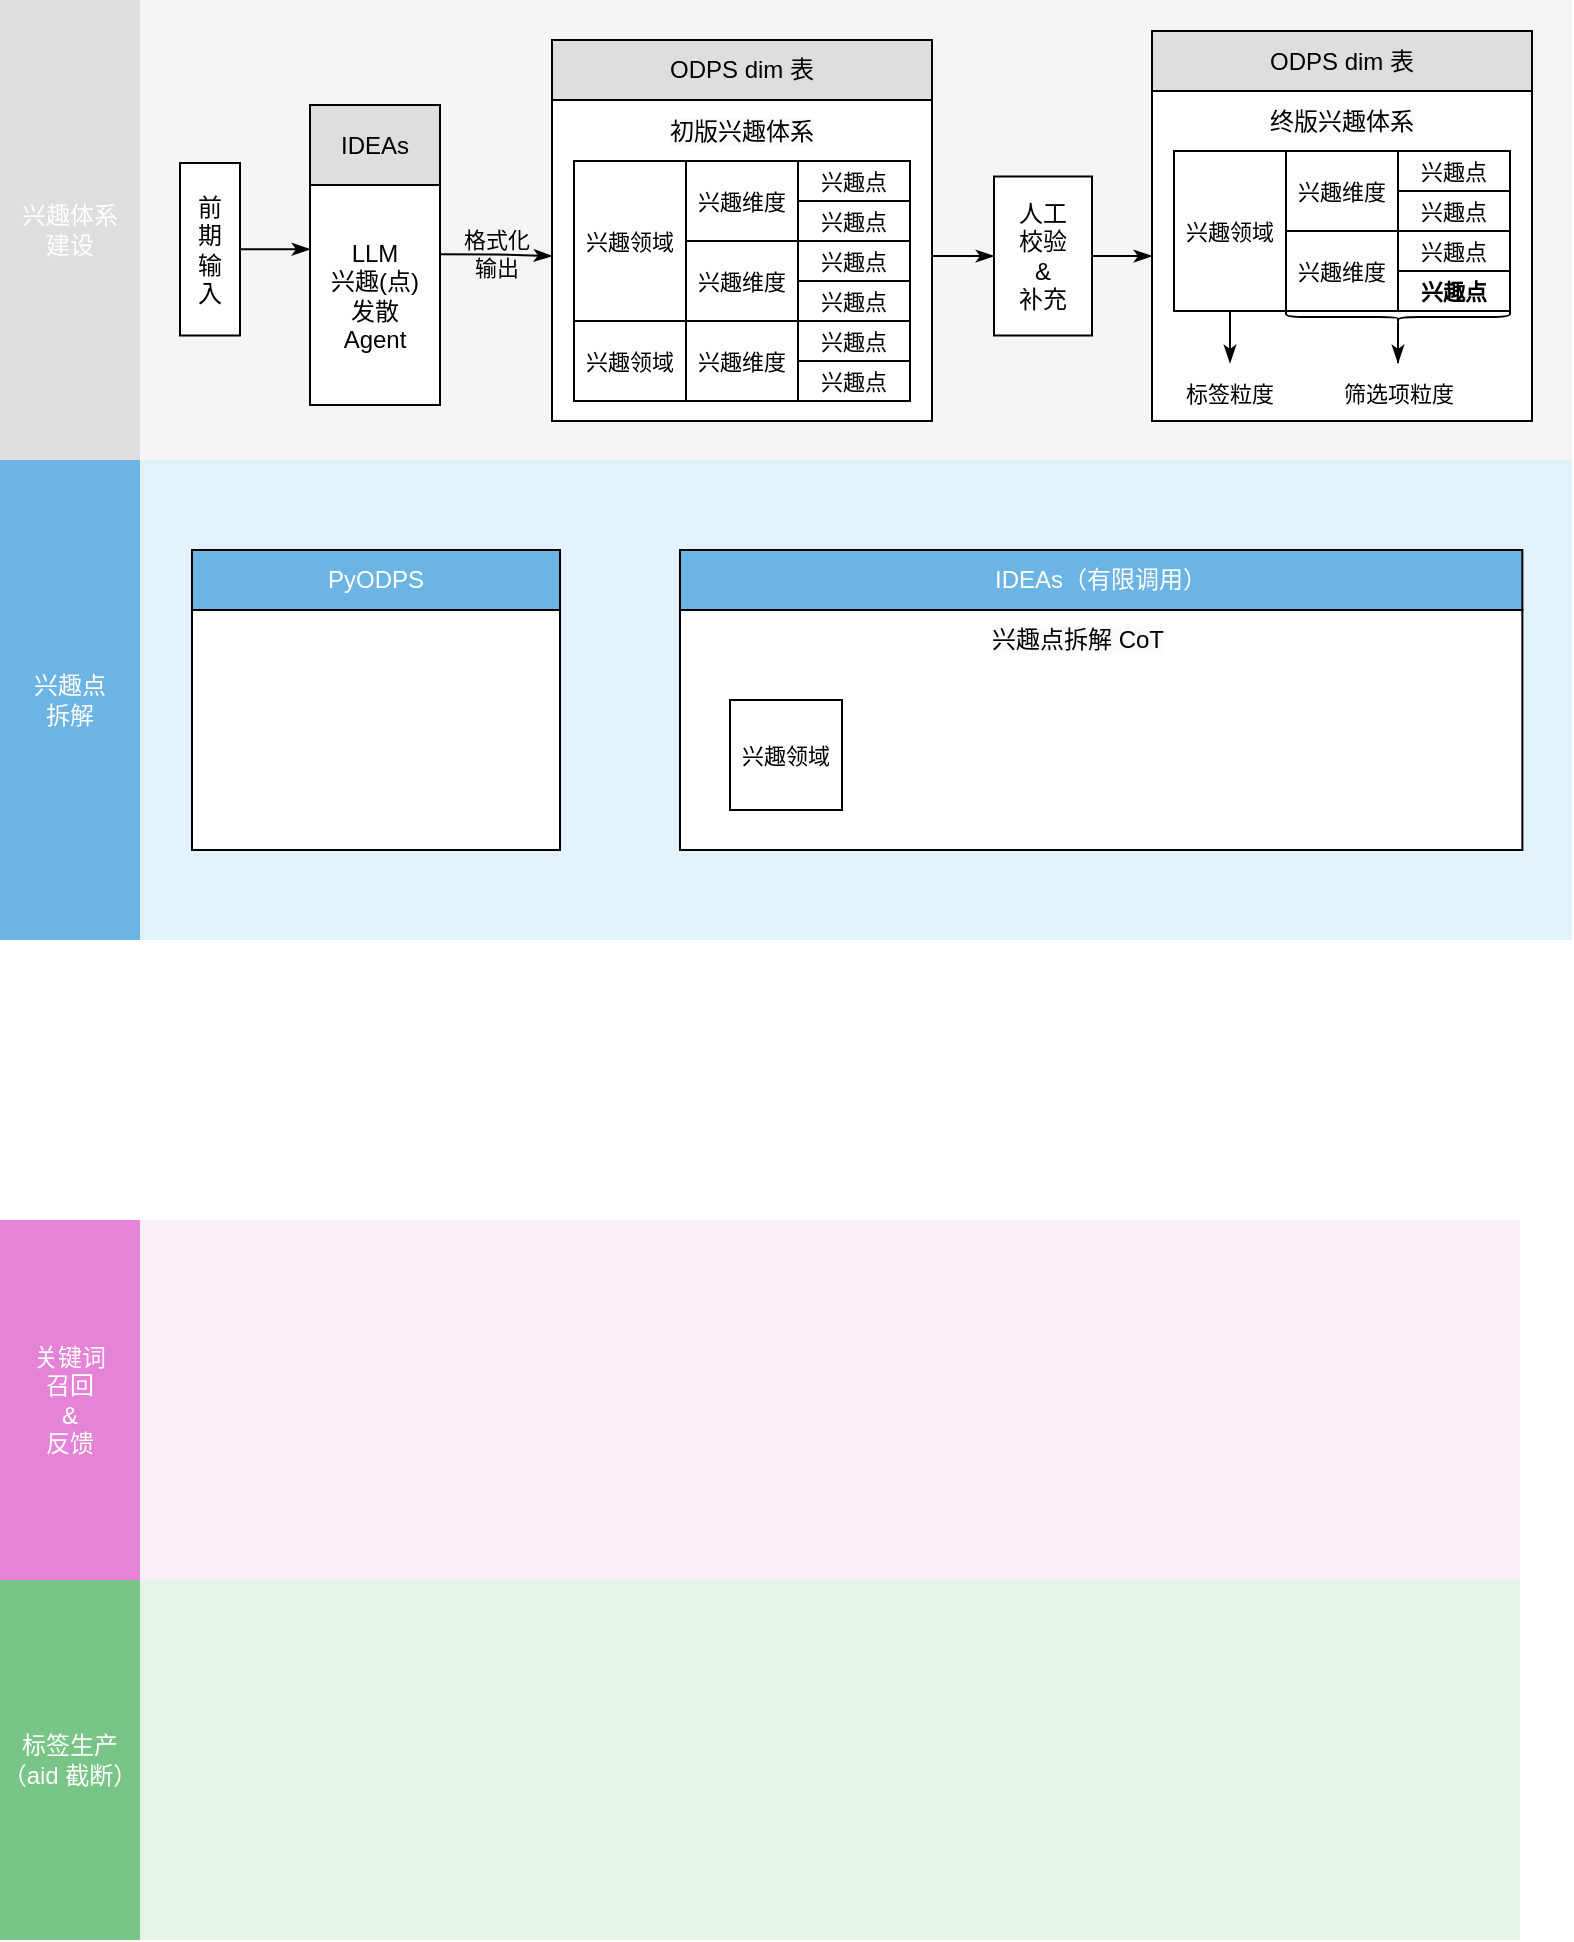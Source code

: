 <mxfile version="24.8.6">
  <diagram name="第 1 页" id="VoQEFsDsQSayohb0JOBL">
    <mxGraphModel dx="1004" dy="565" grid="1" gridSize="10" guides="1" tooltips="1" connect="1" arrows="1" fold="1" page="1" pageScale="1" pageWidth="827" pageHeight="1169" math="0" shadow="0">
      <root>
        <mxCell id="0" />
        <mxCell id="1" parent="0" />
        <mxCell id="u1aqPMmCXMGFX70TY736-70" value="" style="group" vertex="1" connectable="0" parent="1">
          <mxGeometry x="34" y="240" width="786" height="240" as="geometry" />
        </mxCell>
        <mxCell id="u1aqPMmCXMGFX70TY736-41" value="" style="rounded=0;whiteSpace=wrap;html=1;fillColor=#E3F2FA;strokeColor=none;fillStyle=auto;" vertex="1" parent="u1aqPMmCXMGFX70TY736-70">
          <mxGeometry width="786" height="240" as="geometry" />
        </mxCell>
        <mxCell id="u1aqPMmCXMGFX70TY736-42" value="兴趣点&lt;div&gt;拆解&lt;/div&gt;" style="rounded=0;whiteSpace=wrap;html=1;strokeColor=none;fillColor=#6CB4E3;fontColor=#FFFFFF;" vertex="1" parent="u1aqPMmCXMGFX70TY736-70">
          <mxGeometry width="70" height="240" as="geometry" />
        </mxCell>
        <mxCell id="u1aqPMmCXMGFX70TY736-69" value="IDEAs（有限调用）" style="rounded=0;whiteSpace=wrap;html=1;strokeColor=default;fillColor=#6CB4E3;fontColor=#FFFFFF;" vertex="1" parent="u1aqPMmCXMGFX70TY736-70">
          <mxGeometry x="340" y="45" width="421.18" height="30" as="geometry" />
        </mxCell>
        <mxCell id="u1aqPMmCXMGFX70TY736-47" value="" style="rounded=0;whiteSpace=wrap;html=1;" vertex="1" parent="u1aqPMmCXMGFX70TY736-70">
          <mxGeometry x="340" y="75" width="421.18" height="120" as="geometry" />
        </mxCell>
        <mxCell id="u1aqPMmCXMGFX70TY736-48" value="&lt;span style=&quot;font-size: 12px; background-color: rgb(251, 251, 251);&quot;&gt;兴趣点拆解 CoT&lt;/span&gt;" style="text;html=1;align=center;verticalAlign=middle;whiteSpace=wrap;rounded=0;fontFamily=Helvetica;fontSize=11;fontColor=default;labelBackgroundColor=default;" vertex="1" parent="u1aqPMmCXMGFX70TY736-70">
          <mxGeometry x="469.79" y="75" width="138.067" height="30" as="geometry" />
        </mxCell>
        <mxCell id="u1aqPMmCXMGFX70TY736-71" value="PyODPS" style="rounded=0;whiteSpace=wrap;html=1;strokeColor=default;fillColor=#6CB4E3;fontColor=#FFFFFF;" vertex="1" parent="u1aqPMmCXMGFX70TY736-70">
          <mxGeometry x="96" y="45" width="184" height="30" as="geometry" />
        </mxCell>
        <mxCell id="u1aqPMmCXMGFX70TY736-72" value="" style="rounded=0;whiteSpace=wrap;html=1;" vertex="1" parent="u1aqPMmCXMGFX70TY736-70">
          <mxGeometry x="96" y="75" width="184" height="120" as="geometry" />
        </mxCell>
        <mxCell id="u1aqPMmCXMGFX70TY736-94" value="兴趣领域" style="rounded=0;whiteSpace=wrap;html=1;fontFamily=Helvetica;fontSize=11;fontColor=default;labelBackgroundColor=default;" vertex="1" parent="u1aqPMmCXMGFX70TY736-70">
          <mxGeometry x="365" y="120" width="56" height="55" as="geometry" />
        </mxCell>
        <mxCell id="u1aqPMmCXMGFX70TY736-66" value="" style="group" vertex="1" connectable="0" parent="1">
          <mxGeometry x="34" y="10" width="786" height="230" as="geometry" />
        </mxCell>
        <mxCell id="u1aqPMmCXMGFX70TY736-4" value="" style="rounded=0;whiteSpace=wrap;html=1;fillColor=#f5f5f5;fontColor=#333333;strokeColor=none;" vertex="1" parent="u1aqPMmCXMGFX70TY736-66">
          <mxGeometry width="786" height="230.0" as="geometry" />
        </mxCell>
        <mxCell id="u1aqPMmCXMGFX70TY736-3" value="兴趣体系&lt;div&gt;建设&lt;/div&gt;" style="rounded=0;whiteSpace=wrap;html=1;strokeColor=none;fillColor=#DEDEDE;fontColor=#FFFFFF;" vertex="1" parent="u1aqPMmCXMGFX70TY736-66">
          <mxGeometry width="70" height="230.0" as="geometry" />
        </mxCell>
        <mxCell id="u1aqPMmCXMGFX70TY736-68" value="ODPS dim 表" style="rounded=0;whiteSpace=wrap;html=1;strokeColor=default;fillColor=#DEDEDE;fontColor=#000000;" vertex="1" parent="u1aqPMmCXMGFX70TY736-66">
          <mxGeometry x="576" y="15.5" width="190" height="30" as="geometry" />
        </mxCell>
        <mxCell id="u1aqPMmCXMGFX70TY736-26" value="" style="rounded=0;whiteSpace=wrap;html=1;" vertex="1" parent="u1aqPMmCXMGFX70TY736-66">
          <mxGeometry x="576" y="45.5" width="190" height="165" as="geometry" />
        </mxCell>
        <mxCell id="u1aqPMmCXMGFX70TY736-27" value="&lt;span style=&quot;font-size: 12px; background-color: rgb(251, 251, 251);&quot;&gt;终版兴趣体系&lt;/span&gt;" style="text;html=1;align=center;verticalAlign=middle;whiteSpace=wrap;rounded=0;fontFamily=Helvetica;fontSize=11;fontColor=default;labelBackgroundColor=default;" vertex="1" parent="u1aqPMmCXMGFX70TY736-66">
          <mxGeometry x="579.25" y="45.5" width="183.5" height="30" as="geometry" />
        </mxCell>
        <mxCell id="u1aqPMmCXMGFX70TY736-50" value="" style="edgeStyle=orthogonalEdgeStyle;shape=connector;rounded=0;orthogonalLoop=1;jettySize=auto;html=1;strokeColor=default;align=center;verticalAlign=middle;fontFamily=Helvetica;fontSize=11;fontColor=default;labelBackgroundColor=default;endArrow=classicThin;endFill=1;" edge="1" parent="u1aqPMmCXMGFX70TY736-66" source="u1aqPMmCXMGFX70TY736-28" target="u1aqPMmCXMGFX70TY736-51">
          <mxGeometry relative="1" as="geometry">
            <mxPoint x="615" y="185.5" as="targetPoint" />
          </mxGeometry>
        </mxCell>
        <mxCell id="u1aqPMmCXMGFX70TY736-28" value="兴趣领域" style="rounded=0;whiteSpace=wrap;html=1;fontFamily=Helvetica;fontSize=11;fontColor=default;labelBackgroundColor=default;" vertex="1" parent="u1aqPMmCXMGFX70TY736-66">
          <mxGeometry x="587" y="75.5" width="56" height="80" as="geometry" />
        </mxCell>
        <mxCell id="u1aqPMmCXMGFX70TY736-29" value="兴趣维度" style="rounded=0;whiteSpace=wrap;html=1;fontFamily=Helvetica;fontSize=11;fontColor=default;labelBackgroundColor=default;" vertex="1" parent="u1aqPMmCXMGFX70TY736-66">
          <mxGeometry x="643" y="75.5" width="56" height="40" as="geometry" />
        </mxCell>
        <mxCell id="u1aqPMmCXMGFX70TY736-30" value="兴趣点" style="rounded=0;whiteSpace=wrap;html=1;fontFamily=Helvetica;fontSize=11;fontColor=default;labelBackgroundColor=default;" vertex="1" parent="u1aqPMmCXMGFX70TY736-66">
          <mxGeometry x="699" y="75.5" width="56" height="20" as="geometry" />
        </mxCell>
        <mxCell id="u1aqPMmCXMGFX70TY736-31" value="兴趣维度" style="rounded=0;whiteSpace=wrap;html=1;fontFamily=Helvetica;fontSize=11;fontColor=default;labelBackgroundColor=default;" vertex="1" parent="u1aqPMmCXMGFX70TY736-66">
          <mxGeometry x="643" y="115.5" width="56" height="40" as="geometry" />
        </mxCell>
        <mxCell id="u1aqPMmCXMGFX70TY736-32" value="兴趣点" style="rounded=0;whiteSpace=wrap;html=1;fontFamily=Helvetica;fontSize=11;fontColor=default;labelBackgroundColor=default;" vertex="1" parent="u1aqPMmCXMGFX70TY736-66">
          <mxGeometry x="699" y="95.5" width="56" height="20" as="geometry" />
        </mxCell>
        <mxCell id="u1aqPMmCXMGFX70TY736-33" value="兴趣点" style="rounded=0;whiteSpace=wrap;html=1;fontFamily=Helvetica;fontSize=11;fontColor=default;labelBackgroundColor=default;" vertex="1" parent="u1aqPMmCXMGFX70TY736-66">
          <mxGeometry x="699" y="115.5" width="56" height="20" as="geometry" />
        </mxCell>
        <mxCell id="u1aqPMmCXMGFX70TY736-34" value="兴趣点" style="rounded=0;whiteSpace=wrap;html=1;fontFamily=Helvetica;fontSize=11;fontColor=default;labelBackgroundColor=default;fontStyle=1" vertex="1" parent="u1aqPMmCXMGFX70TY736-66">
          <mxGeometry x="699" y="135.5" width="56" height="20" as="geometry" />
        </mxCell>
        <mxCell id="u1aqPMmCXMGFX70TY736-51" value="标签粒度" style="text;html=1;align=center;verticalAlign=middle;whiteSpace=wrap;rounded=0;fontFamily=Helvetica;fontSize=11;fontColor=default;labelBackgroundColor=none;fillColor=none;" vertex="1" parent="u1aqPMmCXMGFX70TY736-66">
          <mxGeometry x="585" y="181.5" width="60" height="30" as="geometry" />
        </mxCell>
        <mxCell id="u1aqPMmCXMGFX70TY736-56" value="" style="edgeStyle=orthogonalEdgeStyle;shape=connector;rounded=0;orthogonalLoop=1;jettySize=auto;html=1;strokeColor=default;align=center;verticalAlign=middle;fontFamily=Helvetica;fontSize=11;fontColor=default;labelBackgroundColor=default;endArrow=classicThin;endFill=1;entryX=0.5;entryY=0;entryDx=0;entryDy=0;" edge="1" parent="u1aqPMmCXMGFX70TY736-66" source="u1aqPMmCXMGFX70TY736-52" target="u1aqPMmCXMGFX70TY736-55">
          <mxGeometry relative="1" as="geometry" />
        </mxCell>
        <mxCell id="u1aqPMmCXMGFX70TY736-52" value="" style="shape=curlyBracket;whiteSpace=wrap;html=1;rounded=1;flipH=1;labelPosition=right;verticalLabelPosition=middle;align=left;verticalAlign=middle;fontFamily=Helvetica;fontSize=11;fontColor=default;labelBackgroundColor=default;rotation=90;" vertex="1" parent="u1aqPMmCXMGFX70TY736-66">
          <mxGeometry x="696" y="102.5" width="6" height="112" as="geometry" />
        </mxCell>
        <mxCell id="u1aqPMmCXMGFX70TY736-55" value="筛选项&lt;span style=&quot;background-color: initial;&quot;&gt;粒度&lt;/span&gt;" style="text;html=1;align=center;verticalAlign=middle;whiteSpace=wrap;rounded=0;fontFamily=Helvetica;fontSize=11;fontColor=default;labelBackgroundColor=none;fillColor=none;" vertex="1" parent="u1aqPMmCXMGFX70TY736-66">
          <mxGeometry x="667.5" y="181.5" width="63" height="30" as="geometry" />
        </mxCell>
        <mxCell id="u1aqPMmCXMGFX70TY736-8" value="人&lt;span style=&quot;background-color: initial;&quot;&gt;工&lt;/span&gt;&lt;div&gt;&lt;span style=&quot;background-color: initial;&quot;&gt;校&lt;/span&gt;&lt;span style=&quot;background-color: initial;&quot;&gt;验&lt;/span&gt;&lt;div&gt;&amp;amp;&lt;/div&gt;&lt;div&gt;补&lt;span style=&quot;background-color: initial;&quot;&gt;充&lt;/span&gt;&lt;/div&gt;&lt;/div&gt;" style="rounded=0;whiteSpace=wrap;html=1;" vertex="1" parent="u1aqPMmCXMGFX70TY736-66">
          <mxGeometry x="497" y="88.25" width="49" height="79.5" as="geometry" />
        </mxCell>
        <mxCell id="u1aqPMmCXMGFX70TY736-35" style="edgeStyle=orthogonalEdgeStyle;shape=connector;rounded=0;orthogonalLoop=1;jettySize=auto;html=1;entryX=0;entryY=0.5;entryDx=0;entryDy=0;strokeColor=default;align=center;verticalAlign=middle;fontFamily=Helvetica;fontSize=11;fontColor=default;labelBackgroundColor=default;endArrow=classicThin;endFill=1;" edge="1" parent="u1aqPMmCXMGFX70TY736-66" source="u1aqPMmCXMGFX70TY736-8" target="u1aqPMmCXMGFX70TY736-26">
          <mxGeometry relative="1" as="geometry" />
        </mxCell>
        <mxCell id="u1aqPMmCXMGFX70TY736-5" value="前&lt;div&gt;期&lt;/div&gt;&lt;div&gt;输&lt;/div&gt;&lt;div&gt;入&lt;/div&gt;" style="rounded=0;whiteSpace=wrap;html=1;" vertex="1" parent="u1aqPMmCXMGFX70TY736-66">
          <mxGeometry x="90" y="81.5" width="30" height="86.25" as="geometry" />
        </mxCell>
        <mxCell id="u1aqPMmCXMGFX70TY736-7" value="" style="edgeStyle=orthogonalEdgeStyle;rounded=0;orthogonalLoop=1;jettySize=auto;html=1;endArrow=classicThin;endFill=1;" edge="1" parent="1" source="u1aqPMmCXMGFX70TY736-5" target="u1aqPMmCXMGFX70TY736-6">
          <mxGeometry relative="1" as="geometry">
            <Array as="points">
              <mxPoint x="190" y="137" />
              <mxPoint x="190" y="137" />
            </Array>
          </mxGeometry>
        </mxCell>
        <mxCell id="u1aqPMmCXMGFX70TY736-12" value="格式化&lt;div&gt;输出&lt;/div&gt;" style="edgeStyle=orthogonalEdgeStyle;shape=connector;rounded=0;orthogonalLoop=1;jettySize=auto;html=1;entryX=0;entryY=0.5;entryDx=0;entryDy=0;strokeColor=default;align=center;verticalAlign=middle;fontFamily=Helvetica;fontSize=11;fontColor=default;labelBackgroundColor=none;endArrow=classicThin;endFill=1;exitX=0.988;exitY=0.315;exitDx=0;exitDy=0;exitPerimeter=0;" edge="1" parent="1" source="u1aqPMmCXMGFX70TY736-6" target="u1aqPMmCXMGFX70TY736-10">
          <mxGeometry relative="1" as="geometry" />
        </mxCell>
        <mxCell id="u1aqPMmCXMGFX70TY736-13" style="edgeStyle=orthogonalEdgeStyle;shape=connector;rounded=0;orthogonalLoop=1;jettySize=auto;html=1;strokeColor=default;align=center;verticalAlign=middle;fontFamily=Helvetica;fontSize=11;fontColor=default;labelBackgroundColor=default;endArrow=classicThin;endFill=1;" edge="1" parent="1" source="u1aqPMmCXMGFX70TY736-10" target="u1aqPMmCXMGFX70TY736-8">
          <mxGeometry relative="1" as="geometry" />
        </mxCell>
        <mxCell id="u1aqPMmCXMGFX70TY736-10" value="" style="rounded=0;whiteSpace=wrap;html=1;" vertex="1" parent="1">
          <mxGeometry x="310" y="55.5" width="190" height="165" as="geometry" />
        </mxCell>
        <mxCell id="u1aqPMmCXMGFX70TY736-11" value="&lt;span style=&quot;font-size: 12px; background-color: rgb(251, 251, 251);&quot;&gt;初版兴趣体系&lt;/span&gt;" style="text;html=1;align=center;verticalAlign=middle;whiteSpace=wrap;rounded=0;fontFamily=Helvetica;fontSize=11;fontColor=default;labelBackgroundColor=default;" vertex="1" parent="1">
          <mxGeometry x="316.12" y="60.5" width="177.75" height="30" as="geometry" />
        </mxCell>
        <mxCell id="u1aqPMmCXMGFX70TY736-14" value="兴趣领域" style="rounded=0;whiteSpace=wrap;html=1;fontFamily=Helvetica;fontSize=11;fontColor=default;labelBackgroundColor=default;" vertex="1" parent="1">
          <mxGeometry x="321" y="90.5" width="56" height="80" as="geometry" />
        </mxCell>
        <mxCell id="u1aqPMmCXMGFX70TY736-15" value="兴趣维度" style="rounded=0;whiteSpace=wrap;html=1;fontFamily=Helvetica;fontSize=11;fontColor=default;labelBackgroundColor=default;" vertex="1" parent="1">
          <mxGeometry x="377" y="90.5" width="56" height="40" as="geometry" />
        </mxCell>
        <mxCell id="u1aqPMmCXMGFX70TY736-16" value="兴趣点" style="rounded=0;whiteSpace=wrap;html=1;fontFamily=Helvetica;fontSize=11;fontColor=default;labelBackgroundColor=default;" vertex="1" parent="1">
          <mxGeometry x="433" y="90.5" width="56" height="20" as="geometry" />
        </mxCell>
        <mxCell id="u1aqPMmCXMGFX70TY736-21" value="兴趣维度" style="rounded=0;whiteSpace=wrap;html=1;fontFamily=Helvetica;fontSize=11;fontColor=default;labelBackgroundColor=default;" vertex="1" parent="1">
          <mxGeometry x="377" y="130.5" width="56" height="40" as="geometry" />
        </mxCell>
        <mxCell id="u1aqPMmCXMGFX70TY736-22" value="兴趣点" style="rounded=0;whiteSpace=wrap;html=1;fontFamily=Helvetica;fontSize=11;fontColor=default;labelBackgroundColor=default;" vertex="1" parent="1">
          <mxGeometry x="433" y="110.5" width="56" height="20" as="geometry" />
        </mxCell>
        <mxCell id="u1aqPMmCXMGFX70TY736-23" value="兴趣点" style="rounded=0;whiteSpace=wrap;html=1;fontFamily=Helvetica;fontSize=11;fontColor=default;labelBackgroundColor=default;" vertex="1" parent="1">
          <mxGeometry x="433" y="130.5" width="56" height="20" as="geometry" />
        </mxCell>
        <mxCell id="u1aqPMmCXMGFX70TY736-24" value="兴趣点" style="rounded=0;whiteSpace=wrap;html=1;fontFamily=Helvetica;fontSize=11;fontColor=default;labelBackgroundColor=default;" vertex="1" parent="1">
          <mxGeometry x="433" y="150.5" width="56" height="20" as="geometry" />
        </mxCell>
        <mxCell id="u1aqPMmCXMGFX70TY736-38" value="" style="rounded=0;whiteSpace=wrap;html=1;fillColor=#E4F5E7;strokeColor=none;" vertex="1" parent="1">
          <mxGeometry x="34" y="800" width="760" height="180" as="geometry" />
        </mxCell>
        <mxCell id="u1aqPMmCXMGFX70TY736-39" value="标签生产&lt;div&gt;（aid 截断）&lt;/div&gt;" style="rounded=0;whiteSpace=wrap;html=1;strokeColor=none;fillColor=#79C487;fontColor=#FFFFFF;" vertex="1" parent="1">
          <mxGeometry x="34" y="800" width="70" height="180" as="geometry" />
        </mxCell>
        <mxCell id="u1aqPMmCXMGFX70TY736-43" value="" style="rounded=0;whiteSpace=wrap;html=1;fillColor=#FAEEF7;strokeColor=none;" vertex="1" parent="1">
          <mxGeometry x="34" y="620" width="760" height="180" as="geometry" />
        </mxCell>
        <mxCell id="u1aqPMmCXMGFX70TY736-44" value="关键词&lt;div&gt;召回&lt;div&gt;&amp;amp;&lt;/div&gt;&lt;div&gt;反馈&lt;/div&gt;&lt;/div&gt;" style="rounded=0;whiteSpace=wrap;html=1;strokeColor=none;fillColor=#E583D6;fontColor=#FFFFFF;" vertex="1" parent="1">
          <mxGeometry x="34" y="620" width="70" height="180" as="geometry" />
        </mxCell>
        <mxCell id="u1aqPMmCXMGFX70TY736-58" value="兴趣维度" style="rounded=0;whiteSpace=wrap;html=1;fontFamily=Helvetica;fontSize=11;fontColor=default;labelBackgroundColor=default;" vertex="1" parent="1">
          <mxGeometry x="377" y="170.5" width="56" height="40" as="geometry" />
        </mxCell>
        <mxCell id="u1aqPMmCXMGFX70TY736-59" value="兴趣领域" style="rounded=0;whiteSpace=wrap;html=1;fontFamily=Helvetica;fontSize=11;fontColor=default;labelBackgroundColor=default;" vertex="1" parent="1">
          <mxGeometry x="321" y="170.5" width="56" height="40" as="geometry" />
        </mxCell>
        <mxCell id="u1aqPMmCXMGFX70TY736-60" value="兴趣点" style="rounded=0;whiteSpace=wrap;html=1;fontFamily=Helvetica;fontSize=11;fontColor=default;labelBackgroundColor=default;" vertex="1" parent="1">
          <mxGeometry x="433" y="170.5" width="56" height="20" as="geometry" />
        </mxCell>
        <mxCell id="u1aqPMmCXMGFX70TY736-61" value="兴趣点" style="rounded=0;whiteSpace=wrap;html=1;fontFamily=Helvetica;fontSize=11;fontColor=default;labelBackgroundColor=default;" vertex="1" parent="1">
          <mxGeometry x="433" y="190.5" width="56" height="20" as="geometry" />
        </mxCell>
        <mxCell id="u1aqPMmCXMGFX70TY736-64" value="" style="group" vertex="1" connectable="0" parent="1">
          <mxGeometry x="189" y="62.5" width="65" height="150" as="geometry" />
        </mxCell>
        <mxCell id="u1aqPMmCXMGFX70TY736-6" value="LLM&lt;div&gt;兴趣(点)&lt;div&gt;发散&lt;/div&gt;&lt;/div&gt;&lt;div&gt;Agent&lt;/div&gt;" style="rounded=0;whiteSpace=wrap;html=1;" vertex="1" parent="u1aqPMmCXMGFX70TY736-64">
          <mxGeometry y="40" width="65" height="110" as="geometry" />
        </mxCell>
        <mxCell id="u1aqPMmCXMGFX70TY736-63" value="IDEAs" style="rounded=0;whiteSpace=wrap;html=1;strokeColor=default;fillColor=#DEDEDE;fontColor=#000000;" vertex="1" parent="u1aqPMmCXMGFX70TY736-64">
          <mxGeometry width="65" height="40" as="geometry" />
        </mxCell>
        <mxCell id="u1aqPMmCXMGFX70TY736-65" value="ODPS dim 表" style="rounded=0;whiteSpace=wrap;html=1;strokeColor=default;fillColor=#DEDEDE;fontColor=#000000;" vertex="1" parent="1">
          <mxGeometry x="310" y="30" width="190" height="30" as="geometry" />
        </mxCell>
      </root>
    </mxGraphModel>
  </diagram>
</mxfile>
